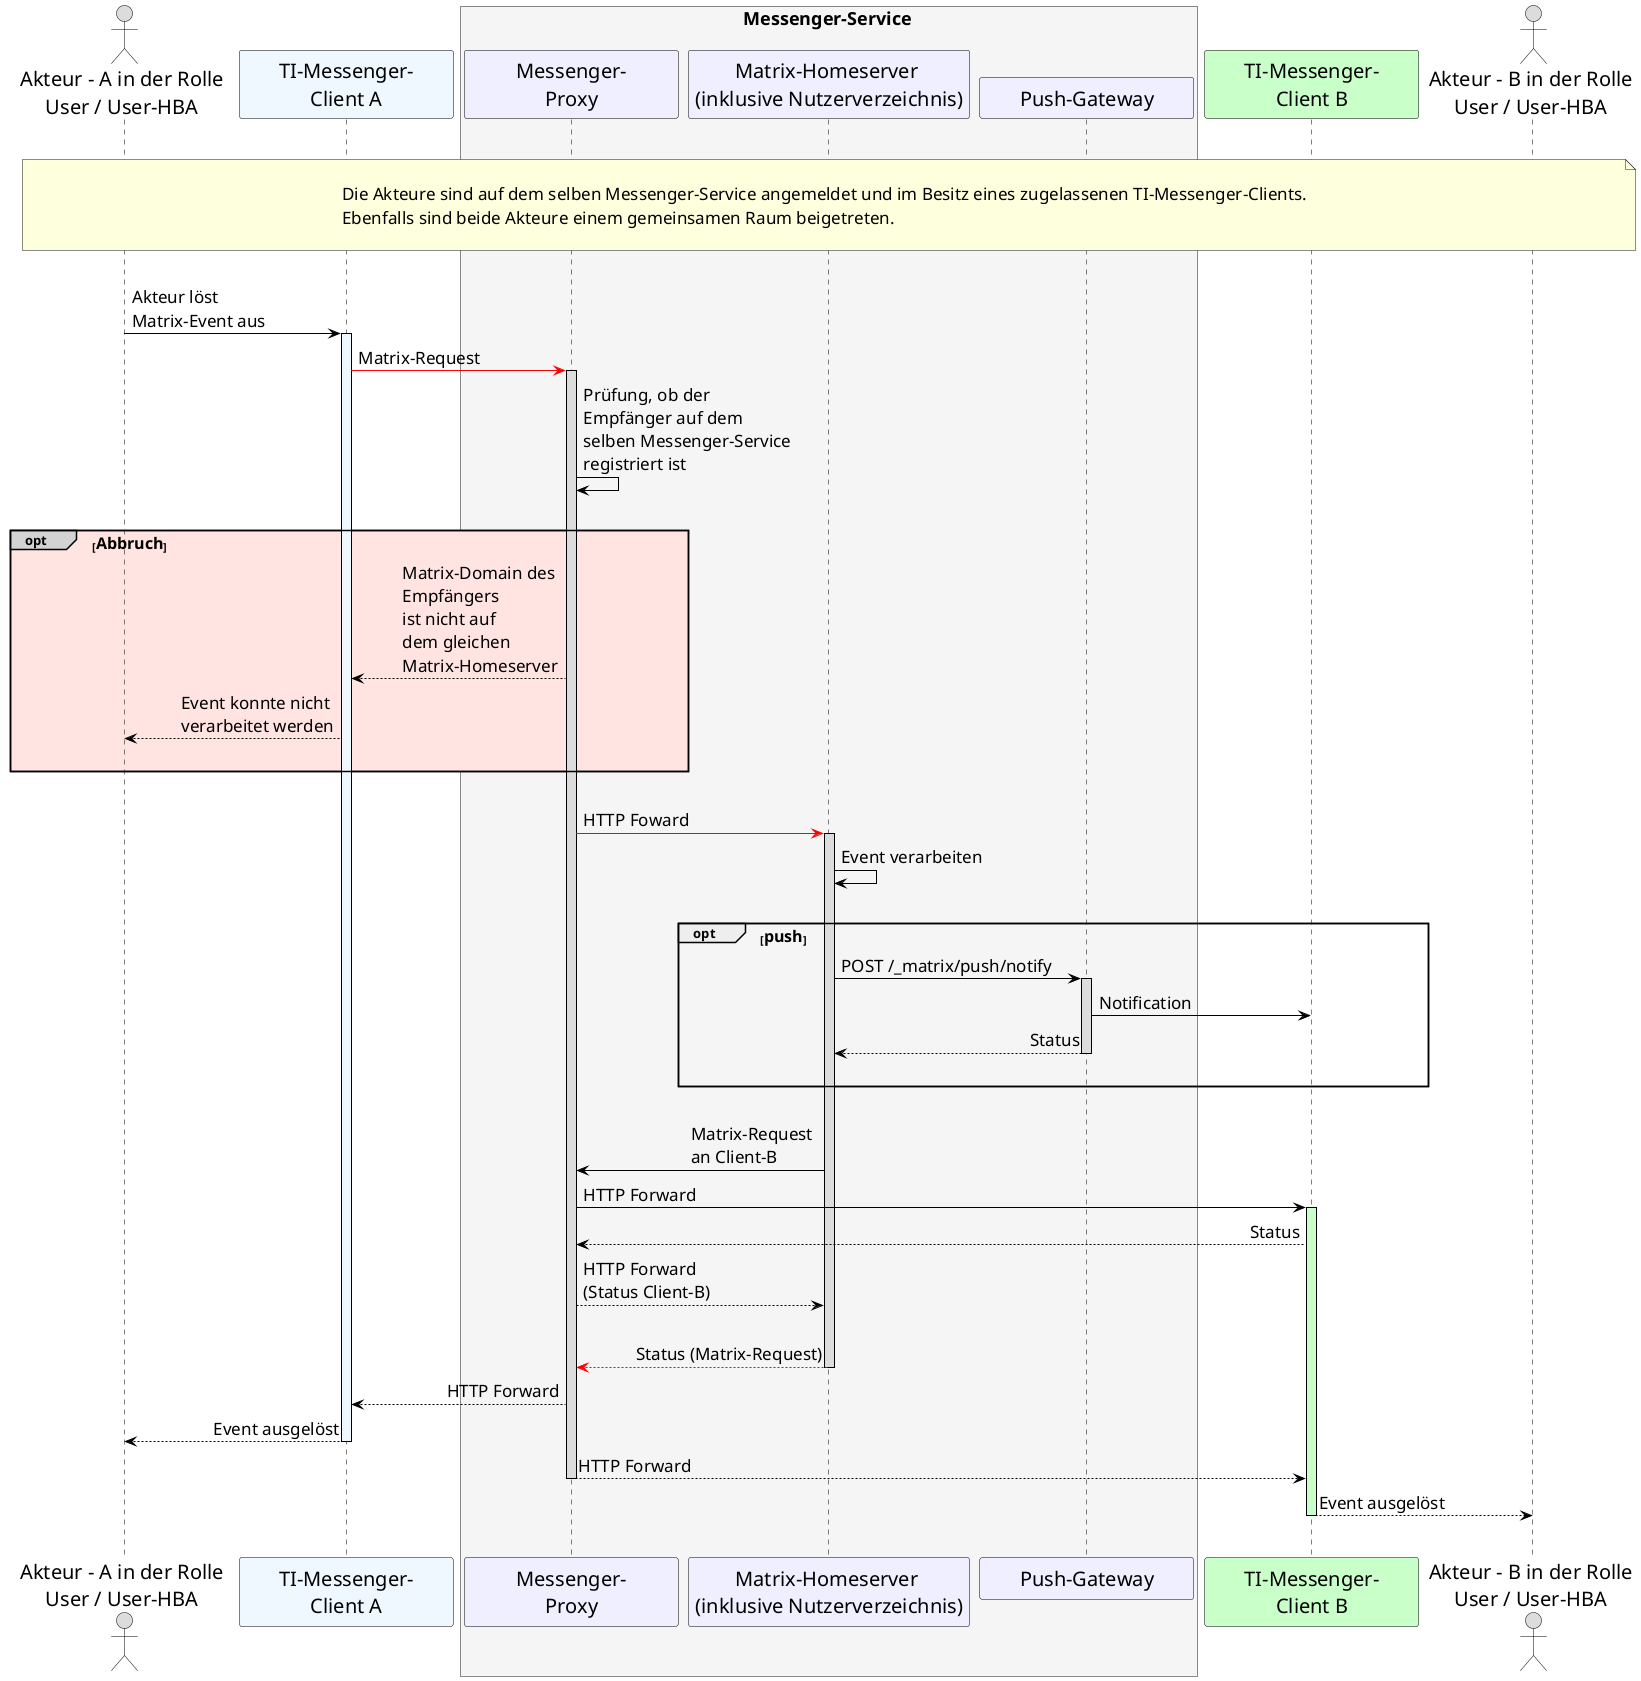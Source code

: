 /' 
# TI-Messenger 1.1
# TI-Messenger-Dienst
# UC - 10063
# Sequence Diagram
# Name: Austausch von Events innerhalb eines Messenger-Service
'/

@startuml
skinparam sequenceMessageAlign direction
skinparam minClassWidth 200
skinparam BoxPadding 1
skinparam sequenceReferenceHeaderBackgroundColor palegreen
scale max 2048 width

skinparam sequence {
ArrowColor black
ArrowFontSize 17
ActorBorderColor black
LifeLineBorderColor black
LifeLineBackgroundColor Gainsboro

ParticipantBorderColor Motivation
ParticipantBackgroundColor Motivation
ParticipantFontName Impact
ParticipantFontSize 20
ParticipantFontColor black
ParticipantBorderColor Black
ParticipantBackgroundColor MOTIVATION

ActorBackgroundColor Gainsboro
ActorFontColor black
ActorFontSize 20
ActorFontName Aapex
}
    actor U1 as "Akteur - A in der Rolle\nUser / User-HBA"
    participant C1 as "TI-Messenger-\nClient A" #AliceBlue
    box <size:18>Messenger-Service</size> #WhiteSmoke
      participant MP as "Messenger-\nProxy"
      participant MH as "Matrix-Homeserver \n(inklusive Nutzerverzeichnis)"
      participant PG as "Push-Gateway"
    end box
    participant C2 as "TI-Messenger-\nClient B" #TECHNOLOGY
    actor U2 as "Akteur - B in der Rolle\nUser / User-HBA"
    
|||
note over U1, U2: \n<size:17>Die Akteure sind auf dem selben Messenger-Service angemeldet und im Besitz eines zugelassenen TI-Messenger-Clients.</size>\n<size:17>Ebenfalls sind beide Akteure einem gemeinsamen Raum beigetreten.</size>\n
|||

    U1->C1: Akteur löst \nMatrix-Event aus
      activate C1 #AliceBlue
    C1-[#red]>MP: Matrix-Request
      activate MP
    MP->MP: Prüfung, ob der \nEmpfänger auf dem \nselben Messenger-Service \nregistriert ist
    
    |||
    opt#LightGrey #MistyRose <size:16>Abbruch</size>
      MP-->C1: Matrix-Domain des \nEmpfängers \nist nicht auf \ndem gleichen \nMatrix-Homeserver
      C1-->U1: Event konnte nicht \nverarbeitet werden
    |||
    end
    
    |||
    MP-[#red]>MH: HTTP Foward
      activate MH
    MH->MH: Event verarbeiten
    
    |||
    opt <size:16>push</size>
    MH->PG: POST /_matrix/push/notify
      activate PG
    PG->C2: Notification
    PG-->MH: Status
      deactivate PG
    |||
    end
    
    |||
    MH->MP: Matrix-Request \nan Client-B
    MP->C2: HTTP Forward
      activate C2 #TECHNOLOGY
    C2-->MP: Status
    MP-->MH: HTTP Forward \n(Status Client-B)
    |||
    MH-[#red]->MP: Status (Matrix-Request)
      deactivate MH
    MP-->C1: HTTP Forward
    C1-->U1: Event ausgelöst
      deactivate C1
    MP-->C2: HTTP Forward
      deactivate MP
    C2-->U2: Event ausgelöst
    deactivate C2
|||
@enduml
